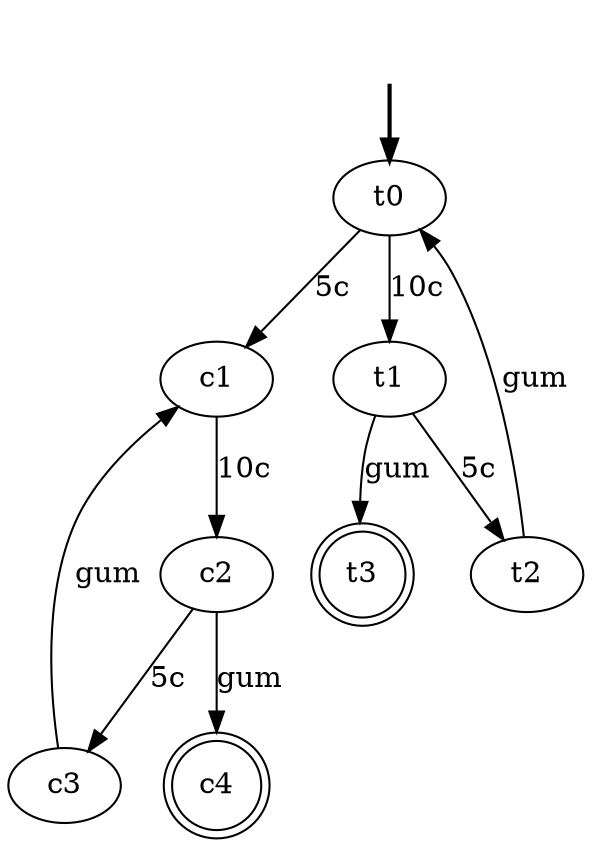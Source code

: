 digraph{
    fake [style=invisible]
    t0 [root=true]

    fake -> t0 [style=bold]

    c1
    c2
    c3
    c4 [shape=doublecircle]
    t1
    t2
    t3 [shape=doublecircle]

    t0 -> c1 [label="5c"]
    t0 -> t1 [label="10c"]
    c1 -> c2 [label="10c"]
    c2 -> c3 [label="5c"]
    c2 -> c4 [label="gum"]
    c3 -> c1 [label="gum"]
    t1 -> t3 [label="gum"]
    t1 -> t2 [label="5c"]
    t2 -> t0 [label="gum"]
}